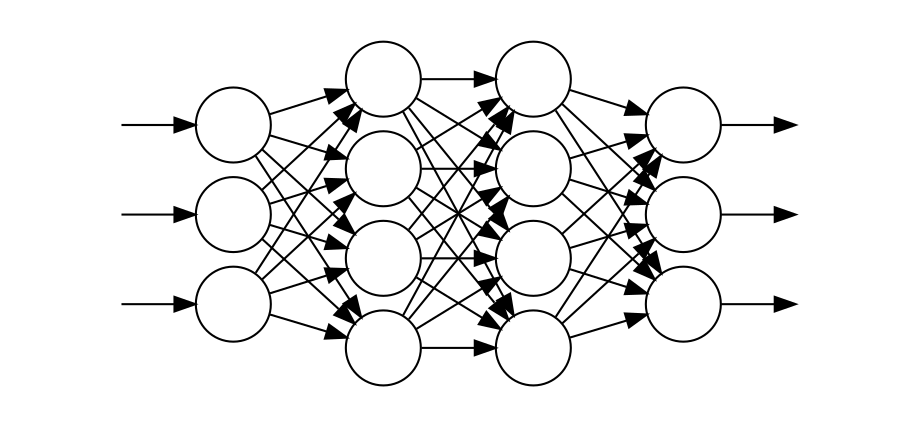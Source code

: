 
/* https://gist.github.com/thigm85/5760134 */

digraph G {
  rankdir=LR
  splines=line
  nodesep=0.1;

  node [label=""];

  subgraph in_to_empty {
    color=white;
    node [shape=none];
    I1_EMPTY I2_EMPTY I3_EMPTY;
  }

  subgraph cluster_0 {
    color=white;
    node [style=solid,color=black, shape=circle];
    x1 x2 x3;
  }

  subgraph cluster_1 {
    color=white;
    node [style=solid,color=black, shape=circle];
    a12 a22 a32 a42;
  }

  subgraph cluster_2 {
    color=white;
    node [style=solid,color=black, shape=circle];
    a13 a23 a33 a43;
  }

  subgraph cluster_3 {
    color=white;
    node [style=solid,color=black, shape=circle];
    O1 O2 O3;
  }

  subgraph out_to_empty {
    color=white;
    node [shape=none];
    O1_EMPTY O2_EMPTY O3_EMPTY;
  }

  I1_EMPTY -> x1
  I2_EMPTY -> x2
  I3_EMPTY -> x3

  x1 -> a12;
  x1 -> a22;
  x1 -> a32;
  x1 -> a42;

  x2 -> a12;
  x2 -> a22;
  x2 -> a32;
  x2 -> a42;

  x3 -> a12;
  x3 -> a22;
  x3 -> a32;
  x3 -> a42;

  a12 -> a13
  a22 -> a13
  a32 -> a13
  a42 -> a13

  a12 -> a23
  a22 -> a23
  a32 -> a23
  a42 -> a23

  a12 -> a33
  a22 -> a33
  a32 -> a33
  a42 -> a33

  a12 -> a43
  a22 -> a43
  a32 -> a43
  a42 -> a43

  a13 -> O1
  a23 -> O1
  a33 -> O1
  a43 -> O1

  a13 -> O2
  a23 -> O2
  a33 -> O2
  a43 -> O2

  a13 -> O3
  a23 -> O3
  a33 -> O3
  a43 -> O3

  O1 -> O1_EMPTY
  O2 -> O2_EMPTY
  O3 -> O3_EMPTY


}
